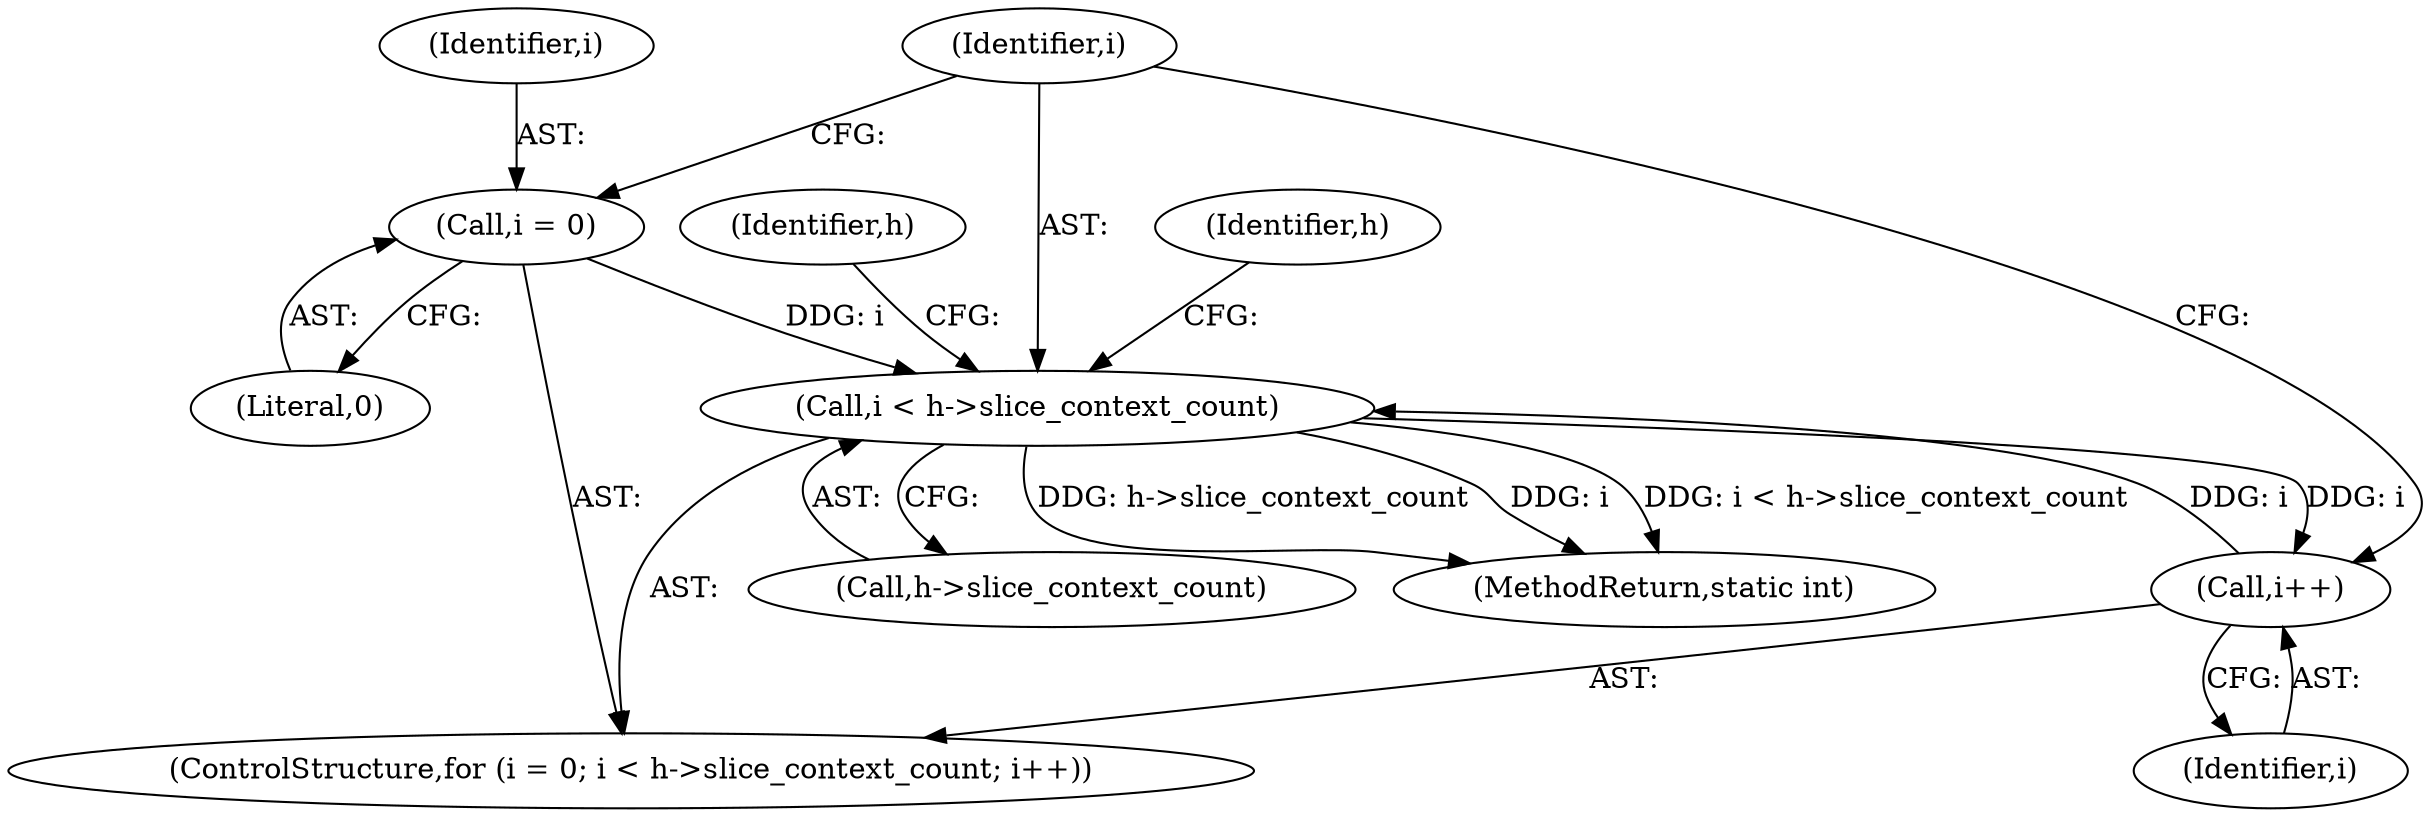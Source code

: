 digraph "0_FFmpeg_29ffeef5e73b8f41ff3a3f2242d356759c66f91f@pointer" {
"1001924" [label="(Call,i < h->slice_context_count)"];
"1001929" [label="(Call,i++)"];
"1001924" [label="(Call,i < h->slice_context_count)"];
"1001921" [label="(Call,i = 0)"];
"1001924" [label="(Call,i < h->slice_context_count)"];
"1001934" [label="(Identifier,h)"];
"1001923" [label="(Literal,0)"];
"1003426" [label="(MethodReturn,static int)"];
"1001958" [label="(Identifier,h)"];
"1001922" [label="(Identifier,i)"];
"1001920" [label="(ControlStructure,for (i = 0; i < h->slice_context_count; i++))"];
"1001929" [label="(Call,i++)"];
"1001930" [label="(Identifier,i)"];
"1001926" [label="(Call,h->slice_context_count)"];
"1001921" [label="(Call,i = 0)"];
"1001925" [label="(Identifier,i)"];
"1001924" -> "1001920"  [label="AST: "];
"1001924" -> "1001926"  [label="CFG: "];
"1001925" -> "1001924"  [label="AST: "];
"1001926" -> "1001924"  [label="AST: "];
"1001934" -> "1001924"  [label="CFG: "];
"1001958" -> "1001924"  [label="CFG: "];
"1001924" -> "1003426"  [label="DDG: i < h->slice_context_count"];
"1001924" -> "1003426"  [label="DDG: h->slice_context_count"];
"1001924" -> "1003426"  [label="DDG: i"];
"1001929" -> "1001924"  [label="DDG: i"];
"1001921" -> "1001924"  [label="DDG: i"];
"1001924" -> "1001929"  [label="DDG: i"];
"1001929" -> "1001920"  [label="AST: "];
"1001929" -> "1001930"  [label="CFG: "];
"1001930" -> "1001929"  [label="AST: "];
"1001925" -> "1001929"  [label="CFG: "];
"1001921" -> "1001920"  [label="AST: "];
"1001921" -> "1001923"  [label="CFG: "];
"1001922" -> "1001921"  [label="AST: "];
"1001923" -> "1001921"  [label="AST: "];
"1001925" -> "1001921"  [label="CFG: "];
}
